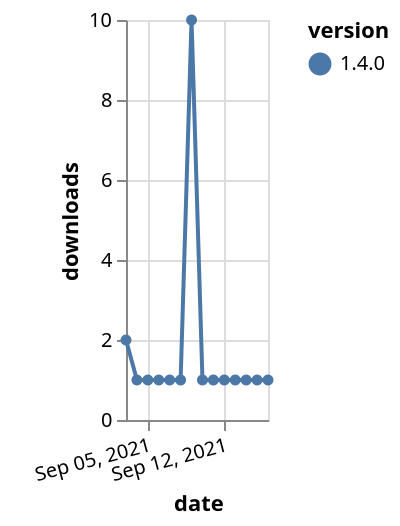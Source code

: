 {"$schema": "https://vega.github.io/schema/vega-lite/v5.json", "description": "A simple bar chart with embedded data.", "data": {"values": [{"date": "2021-09-03", "total": 504, "delta": 2, "version": "1.4.0"}, {"date": "2021-09-04", "total": 505, "delta": 1, "version": "1.4.0"}, {"date": "2021-09-05", "total": 506, "delta": 1, "version": "1.4.0"}, {"date": "2021-09-06", "total": 507, "delta": 1, "version": "1.4.0"}, {"date": "2021-09-07", "total": 508, "delta": 1, "version": "1.4.0"}, {"date": "2021-09-08", "total": 509, "delta": 1, "version": "1.4.0"}, {"date": "2021-09-09", "total": 519, "delta": 10, "version": "1.4.0"}, {"date": "2021-09-10", "total": 520, "delta": 1, "version": "1.4.0"}, {"date": "2021-09-11", "total": 521, "delta": 1, "version": "1.4.0"}, {"date": "2021-09-12", "total": 522, "delta": 1, "version": "1.4.0"}, {"date": "2021-09-13", "total": 523, "delta": 1, "version": "1.4.0"}, {"date": "2021-09-14", "total": 524, "delta": 1, "version": "1.4.0"}, {"date": "2021-09-15", "total": 525, "delta": 1, "version": "1.4.0"}, {"date": "2021-09-16", "total": 526, "delta": 1, "version": "1.4.0"}]}, "width": "container", "mark": {"type": "line", "point": {"filled": true}}, "encoding": {"x": {"field": "date", "type": "temporal", "timeUnit": "yearmonthdate", "title": "date", "axis": {"labelAngle": -15}}, "y": {"field": "delta", "type": "quantitative", "title": "downloads"}, "color": {"field": "version", "type": "nominal"}, "tooltip": {"field": "delta"}}}